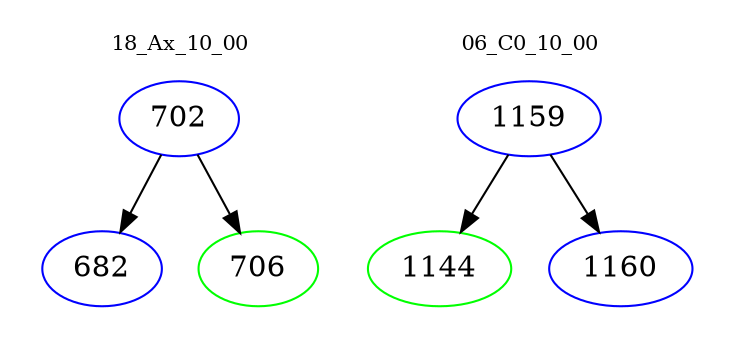 digraph{
subgraph cluster_0 {
color = white
label = "18_Ax_10_00";
fontsize=10;
T0_702 [label="702", color="blue"]
T0_702 -> T0_682 [color="black"]
T0_682 [label="682", color="blue"]
T0_702 -> T0_706 [color="black"]
T0_706 [label="706", color="green"]
}
subgraph cluster_1 {
color = white
label = "06_C0_10_00";
fontsize=10;
T1_1159 [label="1159", color="blue"]
T1_1159 -> T1_1144 [color="black"]
T1_1144 [label="1144", color="green"]
T1_1159 -> T1_1160 [color="black"]
T1_1160 [label="1160", color="blue"]
}
}
